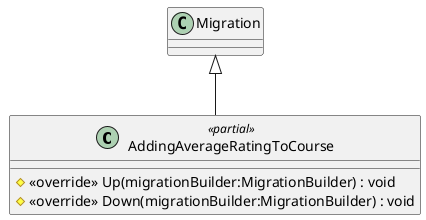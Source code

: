 @startuml
class AddingAverageRatingToCourse <<partial>> {
    # <<override>> Up(migrationBuilder:MigrationBuilder) : void
    # <<override>> Down(migrationBuilder:MigrationBuilder) : void
}
Migration <|-- AddingAverageRatingToCourse
@enduml
